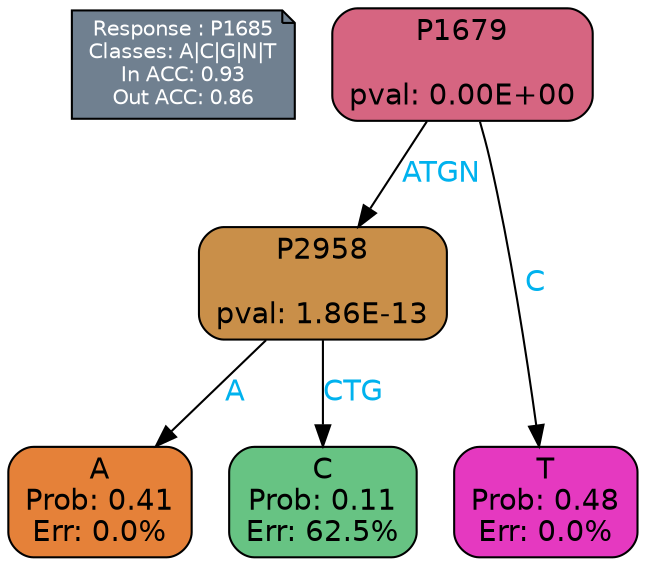 digraph Tree {
node [shape=box, style="filled, rounded", color="black", fontname=helvetica] ;
graph [ranksep=equally, splines=polylines, bgcolor=transparent, dpi=600] ;
edge [fontname=helvetica] ;
LEGEND [label="Response : P1685
Classes: A|C|G|N|T
In ACC: 0.93
Out ACC: 0.86
",shape=note,align=left,style=filled,fillcolor="slategray",fontcolor="white",fontsize=10];1 [label="P1679

pval: 0.00E+00", fillcolor="#d66581"] ;
2 [label="P2958

pval: 1.86E-13", fillcolor="#c98f49"] ;
3 [label="A
Prob: 0.41
Err: 0.0%", fillcolor="#e58139"] ;
4 [label="C
Prob: 0.11
Err: 62.5%", fillcolor="#67c383"] ;
5 [label="T
Prob: 0.48
Err: 0.0%", fillcolor="#e539c0"] ;
1 -> 2 [label="ATGN",fontcolor=deepskyblue2] ;
1 -> 5 [label="C",fontcolor=deepskyblue2] ;
2 -> 3 [label="A",fontcolor=deepskyblue2] ;
2 -> 4 [label="CTG",fontcolor=deepskyblue2] ;
{rank = same; 3;4;5;}{rank = same; LEGEND;1;}}